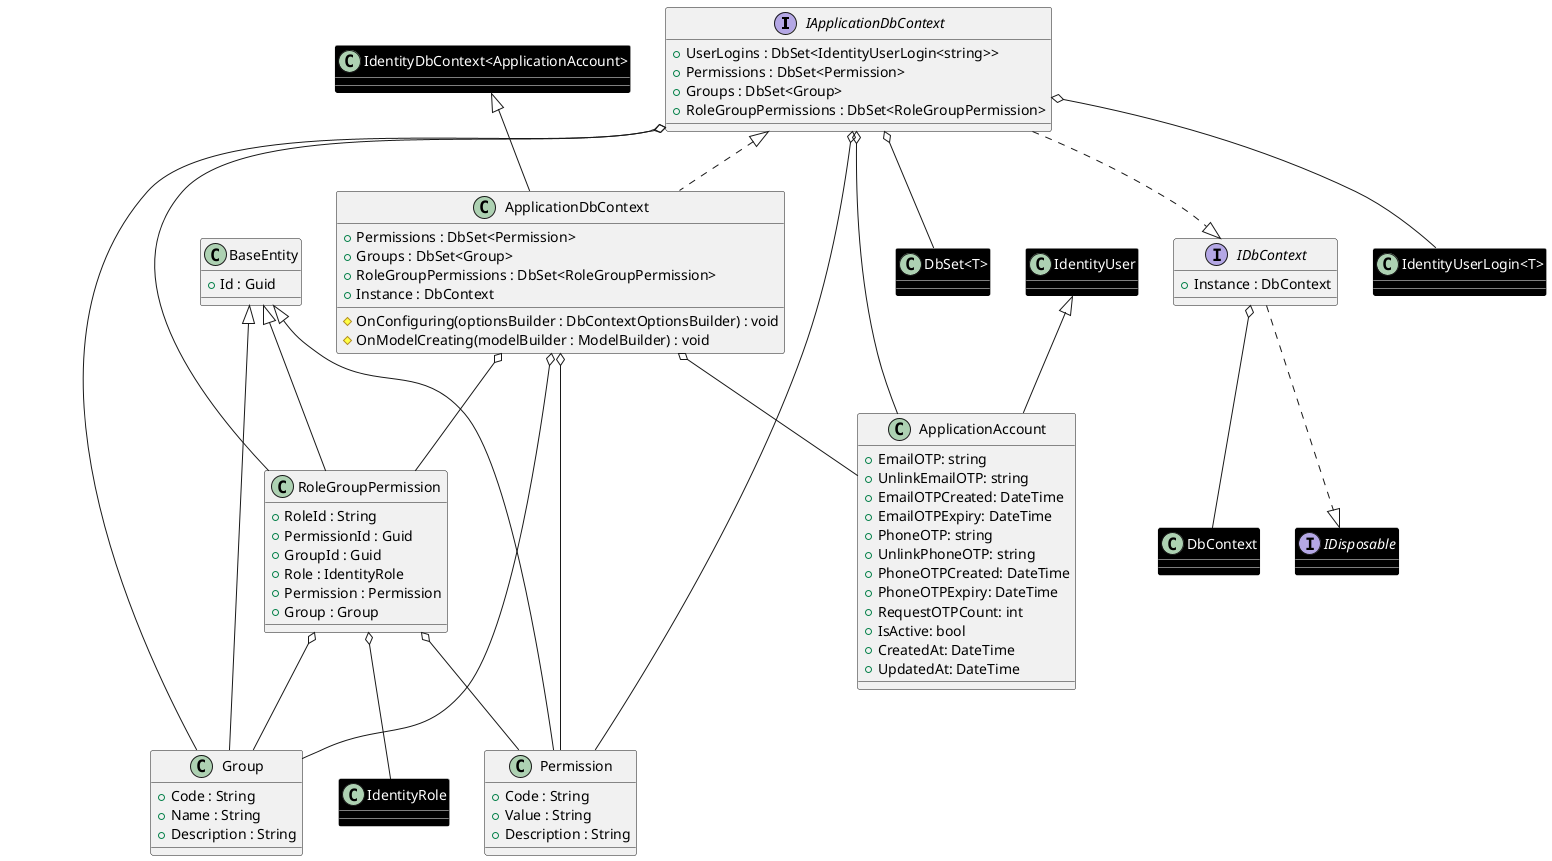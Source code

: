 @startuml AccountDbContext

together {
    interface IApplicationDbContext {
        +UserLogins : DbSet<IdentityUserLogin<string>>
        +Permissions : DbSet<Permission>
        +Groups : DbSet<Group>
        +RoleGroupPermissions : DbSet<RoleGroupPermission>
    }

    interface IDbContext {
        +Instance : DbContext
    }
    ' ========= Entity class =========
    class BaseEntity {
        +Id : Guid
    }

    class ApplicationAccount extends IdentityUser {
        +EmailOTP: string
        +UnlinkEmailOTP: string
        +EmailOTPCreated: DateTime
        +EmailOTPExpiry: DateTime
        +PhoneOTP: string
        +UnlinkPhoneOTP: string
        +PhoneOTPCreated: DateTime
        +PhoneOTPExpiry: DateTime
        +RequestOTPCount: int
        +IsActive: bool
        +CreatedAt: DateTime
        +UpdatedAt: DateTime
    }

    class Permission extends BaseEntity {
        +Code : String
        +Value : String
        +Description : String
    }
    class Group extends BaseEntity {
        +Code : String
        +Name : String
        +Description : String
    }

    class RoleGroupPermission extends BaseEntity {
        +RoleId : String
        +PermissionId : Guid
        +GroupId : Guid
        +Role : IdentityRole
        +Permission : Permission
        +Group : Group
    }

    ' ========= Library class =========
    interface IDisposable #black;line:white;text:white
    class "DbSet<T>" #black;line:white;text:white
    class "IdentityUserLogin<T>" #black;line:white;text:white
    class IdentityRole #black;line:white;text:white
    class DbContext #black;line:white;text:white
    class IdentityUser #black;line:white;text:white
    class "IdentityDbContext<ApplicationAccount>" #black;line:white;text:white

    class ApplicationDbContext extends "IdentityDbContext<ApplicationAccount>" implements IApplicationDbContext {
        +Permissions : DbSet<Permission>
        +Groups : DbSet<Group>
        +RoleGroupPermissions : DbSet<RoleGroupPermission>
        +Instance : DbContext
        #OnConfiguring(optionsBuilder : DbContextOptionsBuilder) : void
        #OnModelCreating(modelBuilder : ModelBuilder) : void
    }
}

IDbContext ..|> IDisposable
IDbContext o-- DbContext

IApplicationDbContext ..|> IDbContext
IApplicationDbContext o-- "DbSet<T>"
IApplicationDbContext o-- "IdentityUserLogin<T>"
IApplicationDbContext o-- ApplicationAccount
IApplicationDbContext o-- Permission
IApplicationDbContext o-- Group
IApplicationDbContext o-- RoleGroupPermission

ApplicationDbContext o-- ApplicationAccount
ApplicationDbContext o-- Permission
ApplicationDbContext o-- Group
ApplicationDbContext o-- RoleGroupPermission

RoleGroupPermission o-- IdentityRole
RoleGroupPermission o-- Permission
RoleGroupPermission o-- Group
@enduml